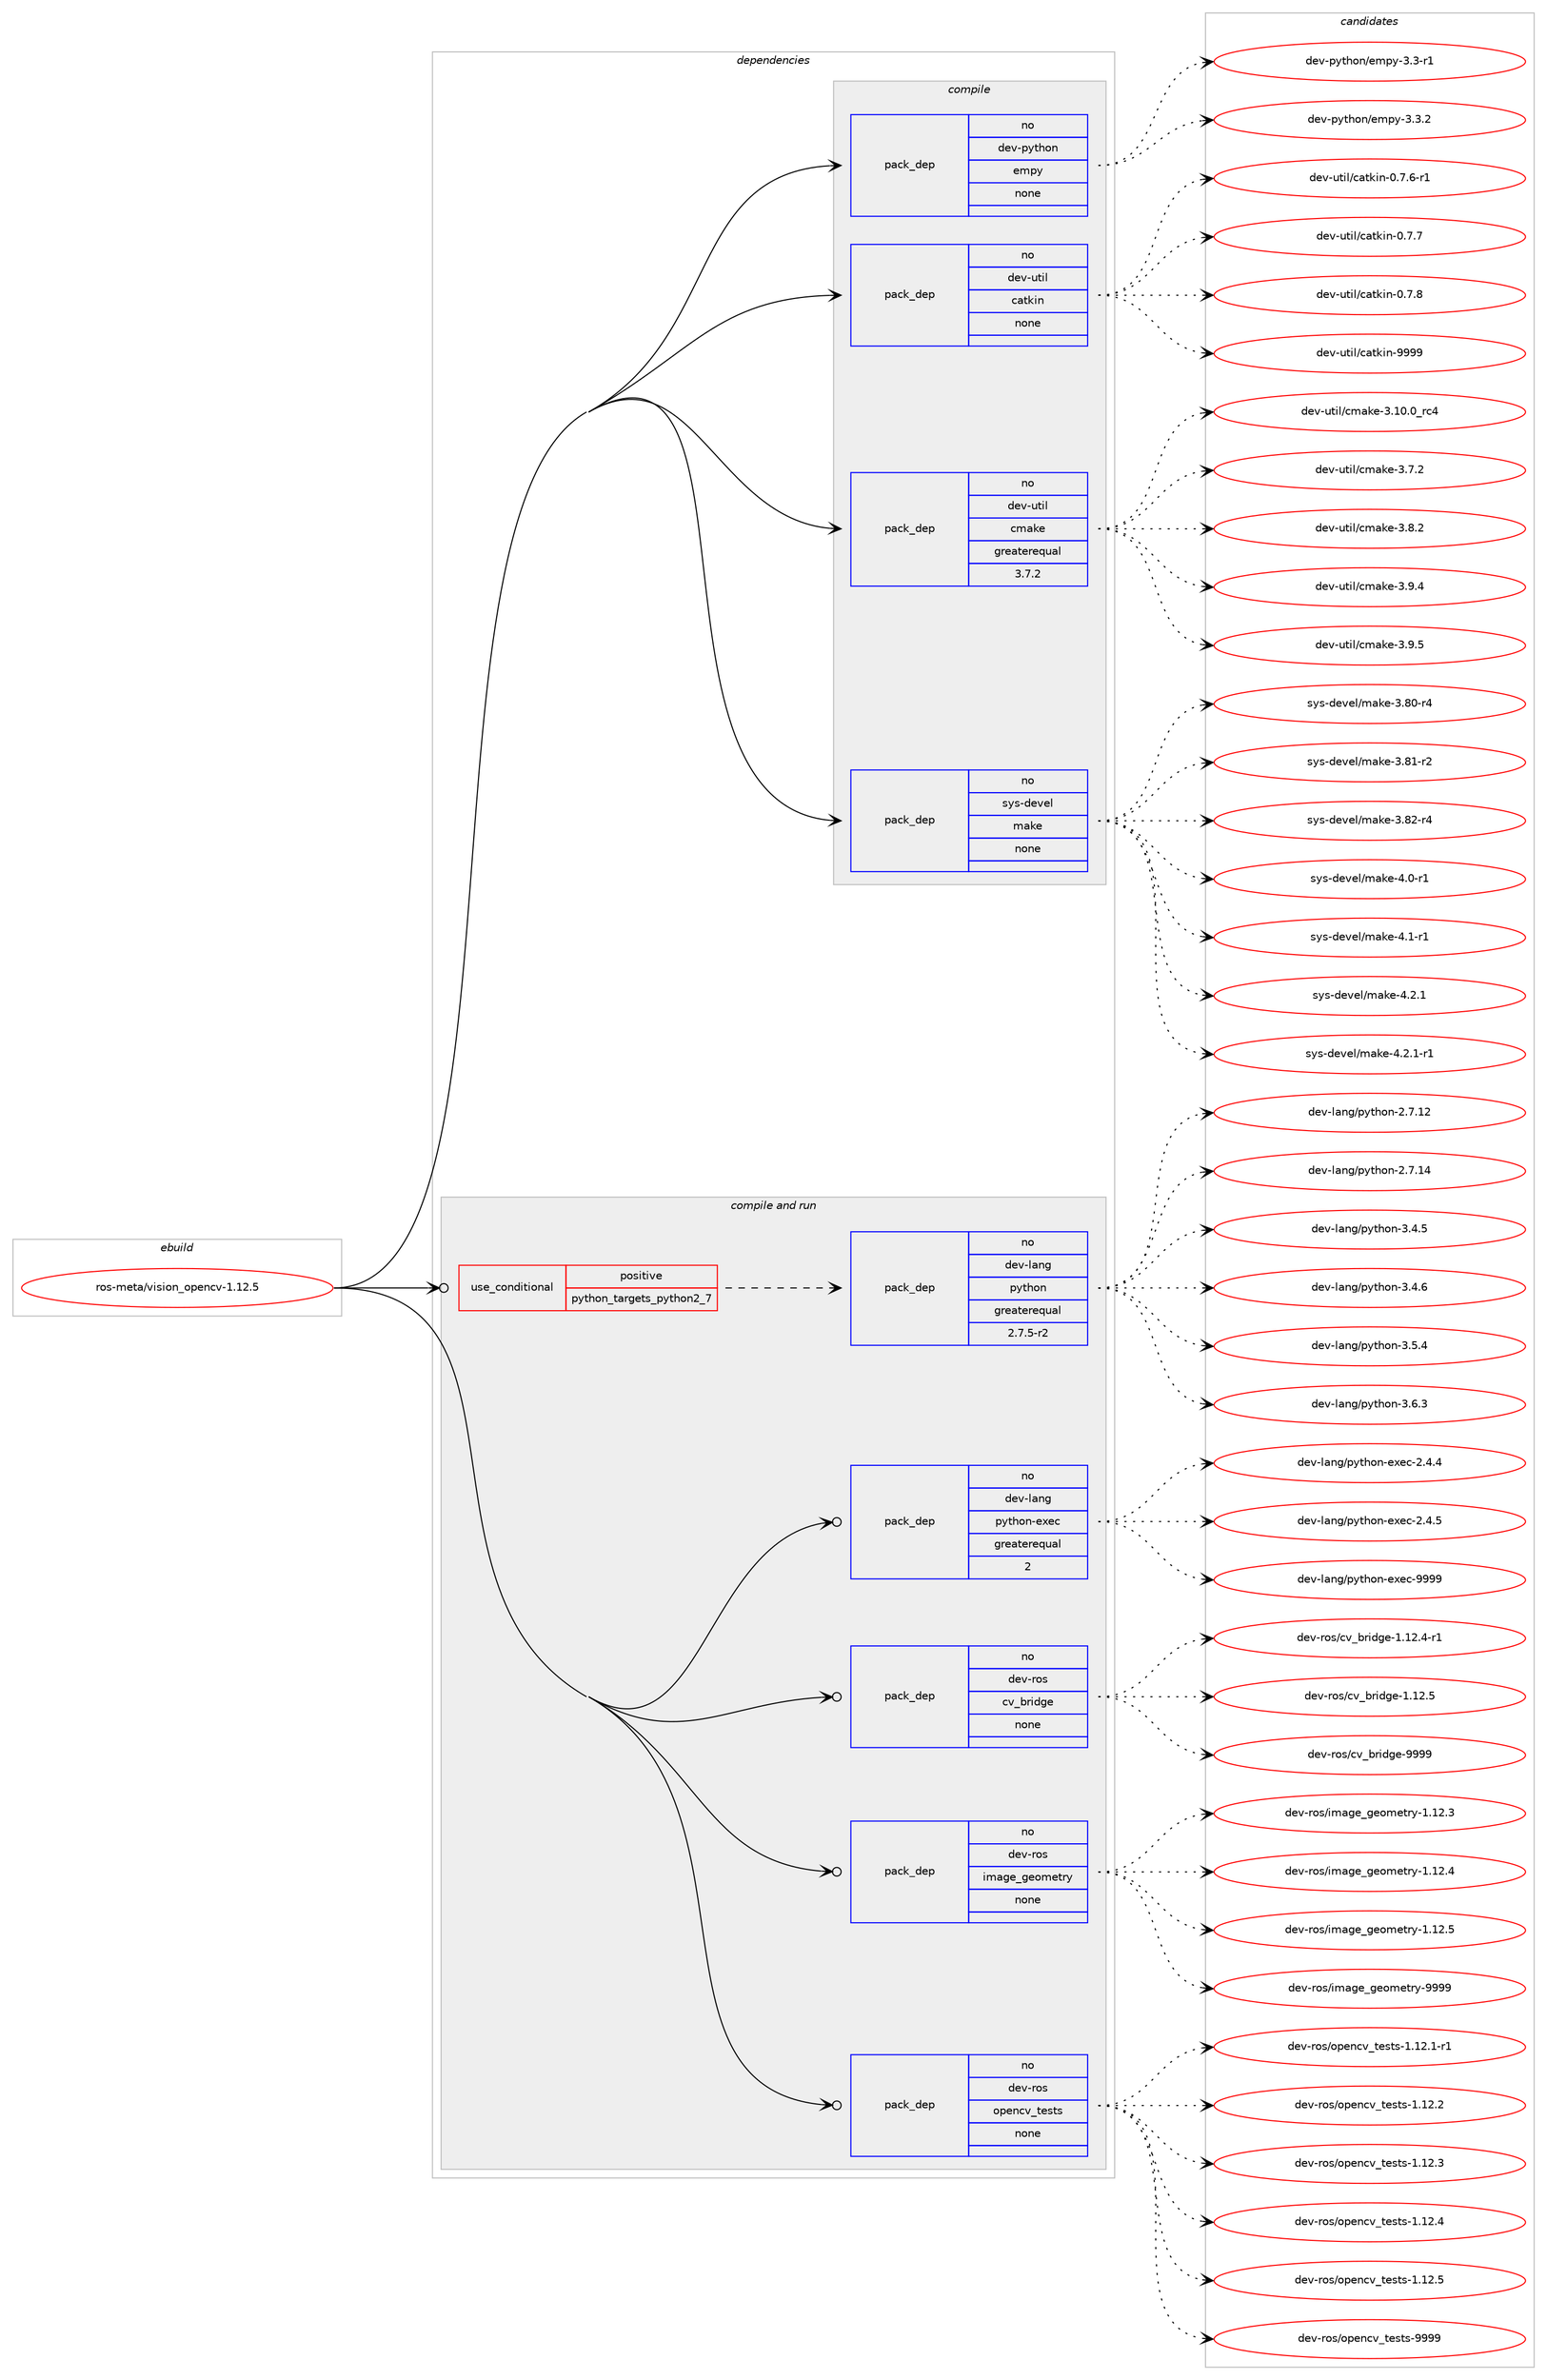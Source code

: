 digraph prolog {

# *************
# Graph options
# *************

newrank=true;
concentrate=true;
compound=true;
graph [rankdir=LR,fontname=Helvetica,fontsize=10,ranksep=1.5];#, ranksep=2.5, nodesep=0.2];
edge  [arrowhead=vee];
node  [fontname=Helvetica,fontsize=10];

# **********
# The ebuild
# **********

subgraph cluster_leftcol {
color=gray;
rank=same;
label=<<i>ebuild</i>>;
id [label="ros-meta/vision_opencv-1.12.5", color=red, width=4, href="../ros-meta/vision_opencv-1.12.5.svg"];
}

# ****************
# The dependencies
# ****************

subgraph cluster_midcol {
color=gray;
label=<<i>dependencies</i>>;
subgraph cluster_compile {
fillcolor="#eeeeee";
style=filled;
label=<<i>compile</i>>;
subgraph pack326530 {
dependency443279 [label=<<TABLE BORDER="0" CELLBORDER="1" CELLSPACING="0" CELLPADDING="4" WIDTH="220"><TR><TD ROWSPAN="6" CELLPADDING="30">pack_dep</TD></TR><TR><TD WIDTH="110">no</TD></TR><TR><TD>dev-python</TD></TR><TR><TD>empy</TD></TR><TR><TD>none</TD></TR><TR><TD></TD></TR></TABLE>>, shape=none, color=blue];
}
id:e -> dependency443279:w [weight=20,style="solid",arrowhead="vee"];
subgraph pack326531 {
dependency443280 [label=<<TABLE BORDER="0" CELLBORDER="1" CELLSPACING="0" CELLPADDING="4" WIDTH="220"><TR><TD ROWSPAN="6" CELLPADDING="30">pack_dep</TD></TR><TR><TD WIDTH="110">no</TD></TR><TR><TD>dev-util</TD></TR><TR><TD>catkin</TD></TR><TR><TD>none</TD></TR><TR><TD></TD></TR></TABLE>>, shape=none, color=blue];
}
id:e -> dependency443280:w [weight=20,style="solid",arrowhead="vee"];
subgraph pack326532 {
dependency443281 [label=<<TABLE BORDER="0" CELLBORDER="1" CELLSPACING="0" CELLPADDING="4" WIDTH="220"><TR><TD ROWSPAN="6" CELLPADDING="30">pack_dep</TD></TR><TR><TD WIDTH="110">no</TD></TR><TR><TD>dev-util</TD></TR><TR><TD>cmake</TD></TR><TR><TD>greaterequal</TD></TR><TR><TD>3.7.2</TD></TR></TABLE>>, shape=none, color=blue];
}
id:e -> dependency443281:w [weight=20,style="solid",arrowhead="vee"];
subgraph pack326533 {
dependency443282 [label=<<TABLE BORDER="0" CELLBORDER="1" CELLSPACING="0" CELLPADDING="4" WIDTH="220"><TR><TD ROWSPAN="6" CELLPADDING="30">pack_dep</TD></TR><TR><TD WIDTH="110">no</TD></TR><TR><TD>sys-devel</TD></TR><TR><TD>make</TD></TR><TR><TD>none</TD></TR><TR><TD></TD></TR></TABLE>>, shape=none, color=blue];
}
id:e -> dependency443282:w [weight=20,style="solid",arrowhead="vee"];
}
subgraph cluster_compileandrun {
fillcolor="#eeeeee";
style=filled;
label=<<i>compile and run</i>>;
subgraph cond109100 {
dependency443283 [label=<<TABLE BORDER="0" CELLBORDER="1" CELLSPACING="0" CELLPADDING="4"><TR><TD ROWSPAN="3" CELLPADDING="10">use_conditional</TD></TR><TR><TD>positive</TD></TR><TR><TD>python_targets_python2_7</TD></TR></TABLE>>, shape=none, color=red];
subgraph pack326534 {
dependency443284 [label=<<TABLE BORDER="0" CELLBORDER="1" CELLSPACING="0" CELLPADDING="4" WIDTH="220"><TR><TD ROWSPAN="6" CELLPADDING="30">pack_dep</TD></TR><TR><TD WIDTH="110">no</TD></TR><TR><TD>dev-lang</TD></TR><TR><TD>python</TD></TR><TR><TD>greaterequal</TD></TR><TR><TD>2.7.5-r2</TD></TR></TABLE>>, shape=none, color=blue];
}
dependency443283:e -> dependency443284:w [weight=20,style="dashed",arrowhead="vee"];
}
id:e -> dependency443283:w [weight=20,style="solid",arrowhead="odotvee"];
subgraph pack326535 {
dependency443285 [label=<<TABLE BORDER="0" CELLBORDER="1" CELLSPACING="0" CELLPADDING="4" WIDTH="220"><TR><TD ROWSPAN="6" CELLPADDING="30">pack_dep</TD></TR><TR><TD WIDTH="110">no</TD></TR><TR><TD>dev-lang</TD></TR><TR><TD>python-exec</TD></TR><TR><TD>greaterequal</TD></TR><TR><TD>2</TD></TR></TABLE>>, shape=none, color=blue];
}
id:e -> dependency443285:w [weight=20,style="solid",arrowhead="odotvee"];
subgraph pack326536 {
dependency443286 [label=<<TABLE BORDER="0" CELLBORDER="1" CELLSPACING="0" CELLPADDING="4" WIDTH="220"><TR><TD ROWSPAN="6" CELLPADDING="30">pack_dep</TD></TR><TR><TD WIDTH="110">no</TD></TR><TR><TD>dev-ros</TD></TR><TR><TD>cv_bridge</TD></TR><TR><TD>none</TD></TR><TR><TD></TD></TR></TABLE>>, shape=none, color=blue];
}
id:e -> dependency443286:w [weight=20,style="solid",arrowhead="odotvee"];
subgraph pack326537 {
dependency443287 [label=<<TABLE BORDER="0" CELLBORDER="1" CELLSPACING="0" CELLPADDING="4" WIDTH="220"><TR><TD ROWSPAN="6" CELLPADDING="30">pack_dep</TD></TR><TR><TD WIDTH="110">no</TD></TR><TR><TD>dev-ros</TD></TR><TR><TD>image_geometry</TD></TR><TR><TD>none</TD></TR><TR><TD></TD></TR></TABLE>>, shape=none, color=blue];
}
id:e -> dependency443287:w [weight=20,style="solid",arrowhead="odotvee"];
subgraph pack326538 {
dependency443288 [label=<<TABLE BORDER="0" CELLBORDER="1" CELLSPACING="0" CELLPADDING="4" WIDTH="220"><TR><TD ROWSPAN="6" CELLPADDING="30">pack_dep</TD></TR><TR><TD WIDTH="110">no</TD></TR><TR><TD>dev-ros</TD></TR><TR><TD>opencv_tests</TD></TR><TR><TD>none</TD></TR><TR><TD></TD></TR></TABLE>>, shape=none, color=blue];
}
id:e -> dependency443288:w [weight=20,style="solid",arrowhead="odotvee"];
}
subgraph cluster_run {
fillcolor="#eeeeee";
style=filled;
label=<<i>run</i>>;
}
}

# **************
# The candidates
# **************

subgraph cluster_choices {
rank=same;
color=gray;
label=<<i>candidates</i>>;

subgraph choice326530 {
color=black;
nodesep=1;
choice1001011184511212111610411111047101109112121455146514511449 [label="dev-python/empy-3.3-r1", color=red, width=4,href="../dev-python/empy-3.3-r1.svg"];
choice1001011184511212111610411111047101109112121455146514650 [label="dev-python/empy-3.3.2", color=red, width=4,href="../dev-python/empy-3.3.2.svg"];
dependency443279:e -> choice1001011184511212111610411111047101109112121455146514511449:w [style=dotted,weight="100"];
dependency443279:e -> choice1001011184511212111610411111047101109112121455146514650:w [style=dotted,weight="100"];
}
subgraph choice326531 {
color=black;
nodesep=1;
choice100101118451171161051084799971161071051104548465546544511449 [label="dev-util/catkin-0.7.6-r1", color=red, width=4,href="../dev-util/catkin-0.7.6-r1.svg"];
choice10010111845117116105108479997116107105110454846554655 [label="dev-util/catkin-0.7.7", color=red, width=4,href="../dev-util/catkin-0.7.7.svg"];
choice10010111845117116105108479997116107105110454846554656 [label="dev-util/catkin-0.7.8", color=red, width=4,href="../dev-util/catkin-0.7.8.svg"];
choice100101118451171161051084799971161071051104557575757 [label="dev-util/catkin-9999", color=red, width=4,href="../dev-util/catkin-9999.svg"];
dependency443280:e -> choice100101118451171161051084799971161071051104548465546544511449:w [style=dotted,weight="100"];
dependency443280:e -> choice10010111845117116105108479997116107105110454846554655:w [style=dotted,weight="100"];
dependency443280:e -> choice10010111845117116105108479997116107105110454846554656:w [style=dotted,weight="100"];
dependency443280:e -> choice100101118451171161051084799971161071051104557575757:w [style=dotted,weight="100"];
}
subgraph choice326532 {
color=black;
nodesep=1;
choice1001011184511711610510847991099710710145514649484648951149952 [label="dev-util/cmake-3.10.0_rc4", color=red, width=4,href="../dev-util/cmake-3.10.0_rc4.svg"];
choice10010111845117116105108479910997107101455146554650 [label="dev-util/cmake-3.7.2", color=red, width=4,href="../dev-util/cmake-3.7.2.svg"];
choice10010111845117116105108479910997107101455146564650 [label="dev-util/cmake-3.8.2", color=red, width=4,href="../dev-util/cmake-3.8.2.svg"];
choice10010111845117116105108479910997107101455146574652 [label="dev-util/cmake-3.9.4", color=red, width=4,href="../dev-util/cmake-3.9.4.svg"];
choice10010111845117116105108479910997107101455146574653 [label="dev-util/cmake-3.9.5", color=red, width=4,href="../dev-util/cmake-3.9.5.svg"];
dependency443281:e -> choice1001011184511711610510847991099710710145514649484648951149952:w [style=dotted,weight="100"];
dependency443281:e -> choice10010111845117116105108479910997107101455146554650:w [style=dotted,weight="100"];
dependency443281:e -> choice10010111845117116105108479910997107101455146564650:w [style=dotted,weight="100"];
dependency443281:e -> choice10010111845117116105108479910997107101455146574652:w [style=dotted,weight="100"];
dependency443281:e -> choice10010111845117116105108479910997107101455146574653:w [style=dotted,weight="100"];
}
subgraph choice326533 {
color=black;
nodesep=1;
choice11512111545100101118101108471099710710145514656484511452 [label="sys-devel/make-3.80-r4", color=red, width=4,href="../sys-devel/make-3.80-r4.svg"];
choice11512111545100101118101108471099710710145514656494511450 [label="sys-devel/make-3.81-r2", color=red, width=4,href="../sys-devel/make-3.81-r2.svg"];
choice11512111545100101118101108471099710710145514656504511452 [label="sys-devel/make-3.82-r4", color=red, width=4,href="../sys-devel/make-3.82-r4.svg"];
choice115121115451001011181011084710997107101455246484511449 [label="sys-devel/make-4.0-r1", color=red, width=4,href="../sys-devel/make-4.0-r1.svg"];
choice115121115451001011181011084710997107101455246494511449 [label="sys-devel/make-4.1-r1", color=red, width=4,href="../sys-devel/make-4.1-r1.svg"];
choice115121115451001011181011084710997107101455246504649 [label="sys-devel/make-4.2.1", color=red, width=4,href="../sys-devel/make-4.2.1.svg"];
choice1151211154510010111810110847109971071014552465046494511449 [label="sys-devel/make-4.2.1-r1", color=red, width=4,href="../sys-devel/make-4.2.1-r1.svg"];
dependency443282:e -> choice11512111545100101118101108471099710710145514656484511452:w [style=dotted,weight="100"];
dependency443282:e -> choice11512111545100101118101108471099710710145514656494511450:w [style=dotted,weight="100"];
dependency443282:e -> choice11512111545100101118101108471099710710145514656504511452:w [style=dotted,weight="100"];
dependency443282:e -> choice115121115451001011181011084710997107101455246484511449:w [style=dotted,weight="100"];
dependency443282:e -> choice115121115451001011181011084710997107101455246494511449:w [style=dotted,weight="100"];
dependency443282:e -> choice115121115451001011181011084710997107101455246504649:w [style=dotted,weight="100"];
dependency443282:e -> choice1151211154510010111810110847109971071014552465046494511449:w [style=dotted,weight="100"];
}
subgraph choice326534 {
color=black;
nodesep=1;
choice10010111845108971101034711212111610411111045504655464950 [label="dev-lang/python-2.7.12", color=red, width=4,href="../dev-lang/python-2.7.12.svg"];
choice10010111845108971101034711212111610411111045504655464952 [label="dev-lang/python-2.7.14", color=red, width=4,href="../dev-lang/python-2.7.14.svg"];
choice100101118451089711010347112121116104111110455146524653 [label="dev-lang/python-3.4.5", color=red, width=4,href="../dev-lang/python-3.4.5.svg"];
choice100101118451089711010347112121116104111110455146524654 [label="dev-lang/python-3.4.6", color=red, width=4,href="../dev-lang/python-3.4.6.svg"];
choice100101118451089711010347112121116104111110455146534652 [label="dev-lang/python-3.5.4", color=red, width=4,href="../dev-lang/python-3.5.4.svg"];
choice100101118451089711010347112121116104111110455146544651 [label="dev-lang/python-3.6.3", color=red, width=4,href="../dev-lang/python-3.6.3.svg"];
dependency443284:e -> choice10010111845108971101034711212111610411111045504655464950:w [style=dotted,weight="100"];
dependency443284:e -> choice10010111845108971101034711212111610411111045504655464952:w [style=dotted,weight="100"];
dependency443284:e -> choice100101118451089711010347112121116104111110455146524653:w [style=dotted,weight="100"];
dependency443284:e -> choice100101118451089711010347112121116104111110455146524654:w [style=dotted,weight="100"];
dependency443284:e -> choice100101118451089711010347112121116104111110455146534652:w [style=dotted,weight="100"];
dependency443284:e -> choice100101118451089711010347112121116104111110455146544651:w [style=dotted,weight="100"];
}
subgraph choice326535 {
color=black;
nodesep=1;
choice1001011184510897110103471121211161041111104510112010199455046524652 [label="dev-lang/python-exec-2.4.4", color=red, width=4,href="../dev-lang/python-exec-2.4.4.svg"];
choice1001011184510897110103471121211161041111104510112010199455046524653 [label="dev-lang/python-exec-2.4.5", color=red, width=4,href="../dev-lang/python-exec-2.4.5.svg"];
choice10010111845108971101034711212111610411111045101120101994557575757 [label="dev-lang/python-exec-9999", color=red, width=4,href="../dev-lang/python-exec-9999.svg"];
dependency443285:e -> choice1001011184510897110103471121211161041111104510112010199455046524652:w [style=dotted,weight="100"];
dependency443285:e -> choice1001011184510897110103471121211161041111104510112010199455046524653:w [style=dotted,weight="100"];
dependency443285:e -> choice10010111845108971101034711212111610411111045101120101994557575757:w [style=dotted,weight="100"];
}
subgraph choice326536 {
color=black;
nodesep=1;
choice1001011184511411111547991189598114105100103101454946495046524511449 [label="dev-ros/cv_bridge-1.12.4-r1", color=red, width=4,href="../dev-ros/cv_bridge-1.12.4-r1.svg"];
choice100101118451141111154799118959811410510010310145494649504653 [label="dev-ros/cv_bridge-1.12.5", color=red, width=4,href="../dev-ros/cv_bridge-1.12.5.svg"];
choice10010111845114111115479911895981141051001031014557575757 [label="dev-ros/cv_bridge-9999", color=red, width=4,href="../dev-ros/cv_bridge-9999.svg"];
dependency443286:e -> choice1001011184511411111547991189598114105100103101454946495046524511449:w [style=dotted,weight="100"];
dependency443286:e -> choice100101118451141111154799118959811410510010310145494649504653:w [style=dotted,weight="100"];
dependency443286:e -> choice10010111845114111115479911895981141051001031014557575757:w [style=dotted,weight="100"];
}
subgraph choice326537 {
color=black;
nodesep=1;
choice1001011184511411111547105109971031019510310111110910111611412145494649504651 [label="dev-ros/image_geometry-1.12.3", color=red, width=4,href="../dev-ros/image_geometry-1.12.3.svg"];
choice1001011184511411111547105109971031019510310111110910111611412145494649504652 [label="dev-ros/image_geometry-1.12.4", color=red, width=4,href="../dev-ros/image_geometry-1.12.4.svg"];
choice1001011184511411111547105109971031019510310111110910111611412145494649504653 [label="dev-ros/image_geometry-1.12.5", color=red, width=4,href="../dev-ros/image_geometry-1.12.5.svg"];
choice100101118451141111154710510997103101951031011111091011161141214557575757 [label="dev-ros/image_geometry-9999", color=red, width=4,href="../dev-ros/image_geometry-9999.svg"];
dependency443287:e -> choice1001011184511411111547105109971031019510310111110910111611412145494649504651:w [style=dotted,weight="100"];
dependency443287:e -> choice1001011184511411111547105109971031019510310111110910111611412145494649504652:w [style=dotted,weight="100"];
dependency443287:e -> choice1001011184511411111547105109971031019510310111110910111611412145494649504653:w [style=dotted,weight="100"];
dependency443287:e -> choice100101118451141111154710510997103101951031011111091011161141214557575757:w [style=dotted,weight="100"];
}
subgraph choice326538 {
color=black;
nodesep=1;
choice10010111845114111115471111121011109911895116101115116115454946495046494511449 [label="dev-ros/opencv_tests-1.12.1-r1", color=red, width=4,href="../dev-ros/opencv_tests-1.12.1-r1.svg"];
choice1001011184511411111547111112101110991189511610111511611545494649504650 [label="dev-ros/opencv_tests-1.12.2", color=red, width=4,href="../dev-ros/opencv_tests-1.12.2.svg"];
choice1001011184511411111547111112101110991189511610111511611545494649504651 [label="dev-ros/opencv_tests-1.12.3", color=red, width=4,href="../dev-ros/opencv_tests-1.12.3.svg"];
choice1001011184511411111547111112101110991189511610111511611545494649504652 [label="dev-ros/opencv_tests-1.12.4", color=red, width=4,href="../dev-ros/opencv_tests-1.12.4.svg"];
choice1001011184511411111547111112101110991189511610111511611545494649504653 [label="dev-ros/opencv_tests-1.12.5", color=red, width=4,href="../dev-ros/opencv_tests-1.12.5.svg"];
choice100101118451141111154711111210111099118951161011151161154557575757 [label="dev-ros/opencv_tests-9999", color=red, width=4,href="../dev-ros/opencv_tests-9999.svg"];
dependency443288:e -> choice10010111845114111115471111121011109911895116101115116115454946495046494511449:w [style=dotted,weight="100"];
dependency443288:e -> choice1001011184511411111547111112101110991189511610111511611545494649504650:w [style=dotted,weight="100"];
dependency443288:e -> choice1001011184511411111547111112101110991189511610111511611545494649504651:w [style=dotted,weight="100"];
dependency443288:e -> choice1001011184511411111547111112101110991189511610111511611545494649504652:w [style=dotted,weight="100"];
dependency443288:e -> choice1001011184511411111547111112101110991189511610111511611545494649504653:w [style=dotted,weight="100"];
dependency443288:e -> choice100101118451141111154711111210111099118951161011151161154557575757:w [style=dotted,weight="100"];
}
}

}
